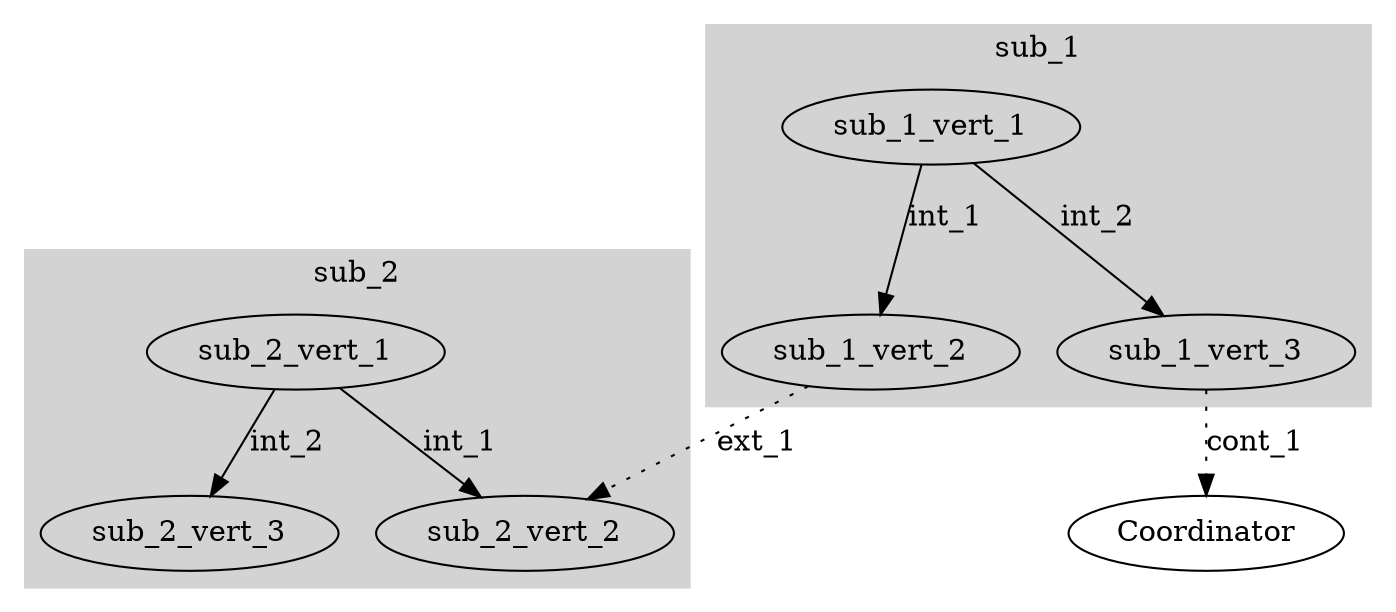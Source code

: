 // Parsing... OK
// Validation... OK
digraph 1 {
  v_0 [label="Coordinator"];
  v_1 [label="sub_1_vert_1"];
  v_2 [label="sub_1_vert_2"];
  v_3 [label="sub_1_vert_3"];
  subgraph cluster_0 {
    style=filled;
    color=lightgrey;
    label="sub_1";
    node [style=filled,color=white];
    v_1 -> v_2[label="int_1"];
    v_1 -> v_3[label="int_2"];
  }
  v_3 -> v_0 [style=dotted, label="cont_1"];
  v_4 [label="sub_2_vert_1"];
  v_5 [label="sub_2_vert_2"];
  v_6 [label="sub_2_vert_3"];
  subgraph cluster_1 {
    style=filled;
    color=lightgrey;
    label="sub_2";
    node [style=filled,color=white];
    v_4 -> v_5[label="int_1"];
    v_4 -> v_6[label="int_2"];
  }
  v_2 -> v_5 [style=dotted, label="ext_1"];
}
